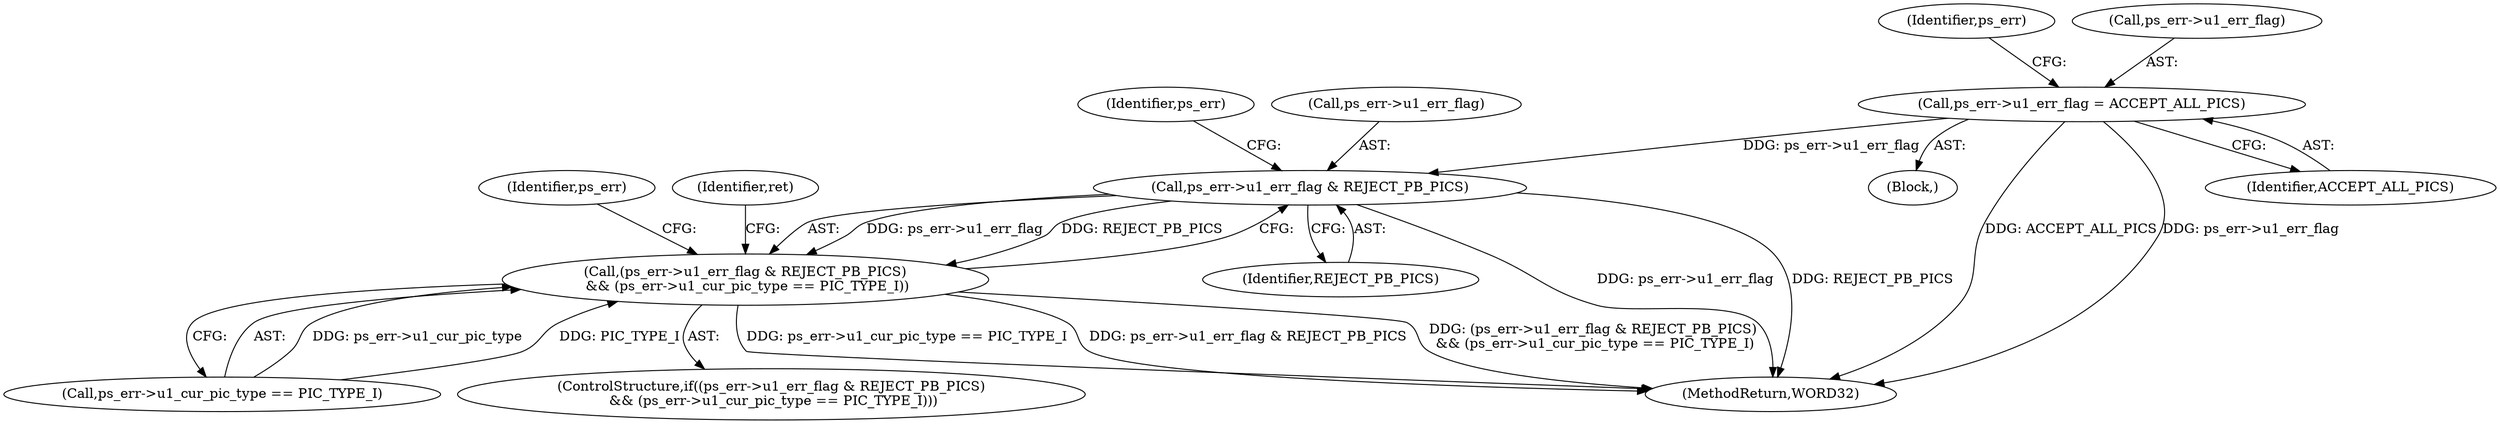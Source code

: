 digraph "0_Android_9a00f562a612d56e7b2b989d168647db900ba6cf_0@pointer" {
"1001793" [label="(Call,ps_err->u1_err_flag = ACCEPT_ALL_PICS)"];
"1002550" [label="(Call,ps_err->u1_err_flag & REJECT_PB_PICS)"];
"1002549" [label="(Call,(ps_err->u1_err_flag & REJECT_PB_PICS)\n && (ps_err->u1_cur_pic_type == PIC_TYPE_I))"];
"1002557" [label="(Identifier,ps_err)"];
"1002554" [label="(Identifier,REJECT_PB_PICS)"];
"1001800" [label="(Identifier,ps_err)"];
"1001792" [label="(Block,)"];
"1002568" [label="(MethodReturn,WORD32)"];
"1002549" [label="(Call,(ps_err->u1_err_flag & REJECT_PB_PICS)\n && (ps_err->u1_cur_pic_type == PIC_TYPE_I))"];
"1002551" [label="(Call,ps_err->u1_err_flag)"];
"1001793" [label="(Call,ps_err->u1_err_flag = ACCEPT_ALL_PICS)"];
"1002563" [label="(Identifier,ps_err)"];
"1002567" [label="(Identifier,ret)"];
"1002550" [label="(Call,ps_err->u1_err_flag & REJECT_PB_PICS)"];
"1002555" [label="(Call,ps_err->u1_cur_pic_type == PIC_TYPE_I)"];
"1001797" [label="(Identifier,ACCEPT_ALL_PICS)"];
"1002548" [label="(ControlStructure,if((ps_err->u1_err_flag & REJECT_PB_PICS)\n && (ps_err->u1_cur_pic_type == PIC_TYPE_I)))"];
"1001794" [label="(Call,ps_err->u1_err_flag)"];
"1001793" -> "1001792"  [label="AST: "];
"1001793" -> "1001797"  [label="CFG: "];
"1001794" -> "1001793"  [label="AST: "];
"1001797" -> "1001793"  [label="AST: "];
"1001800" -> "1001793"  [label="CFG: "];
"1001793" -> "1002568"  [label="DDG: ACCEPT_ALL_PICS"];
"1001793" -> "1002568"  [label="DDG: ps_err->u1_err_flag"];
"1001793" -> "1002550"  [label="DDG: ps_err->u1_err_flag"];
"1002550" -> "1002549"  [label="AST: "];
"1002550" -> "1002554"  [label="CFG: "];
"1002551" -> "1002550"  [label="AST: "];
"1002554" -> "1002550"  [label="AST: "];
"1002557" -> "1002550"  [label="CFG: "];
"1002549" -> "1002550"  [label="CFG: "];
"1002550" -> "1002568"  [label="DDG: ps_err->u1_err_flag"];
"1002550" -> "1002568"  [label="DDG: REJECT_PB_PICS"];
"1002550" -> "1002549"  [label="DDG: ps_err->u1_err_flag"];
"1002550" -> "1002549"  [label="DDG: REJECT_PB_PICS"];
"1002549" -> "1002548"  [label="AST: "];
"1002549" -> "1002555"  [label="CFG: "];
"1002555" -> "1002549"  [label="AST: "];
"1002563" -> "1002549"  [label="CFG: "];
"1002567" -> "1002549"  [label="CFG: "];
"1002549" -> "1002568"  [label="DDG: ps_err->u1_cur_pic_type == PIC_TYPE_I"];
"1002549" -> "1002568"  [label="DDG: ps_err->u1_err_flag & REJECT_PB_PICS"];
"1002549" -> "1002568"  [label="DDG: (ps_err->u1_err_flag & REJECT_PB_PICS)\n && (ps_err->u1_cur_pic_type == PIC_TYPE_I)"];
"1002555" -> "1002549"  [label="DDG: ps_err->u1_cur_pic_type"];
"1002555" -> "1002549"  [label="DDG: PIC_TYPE_I"];
}
